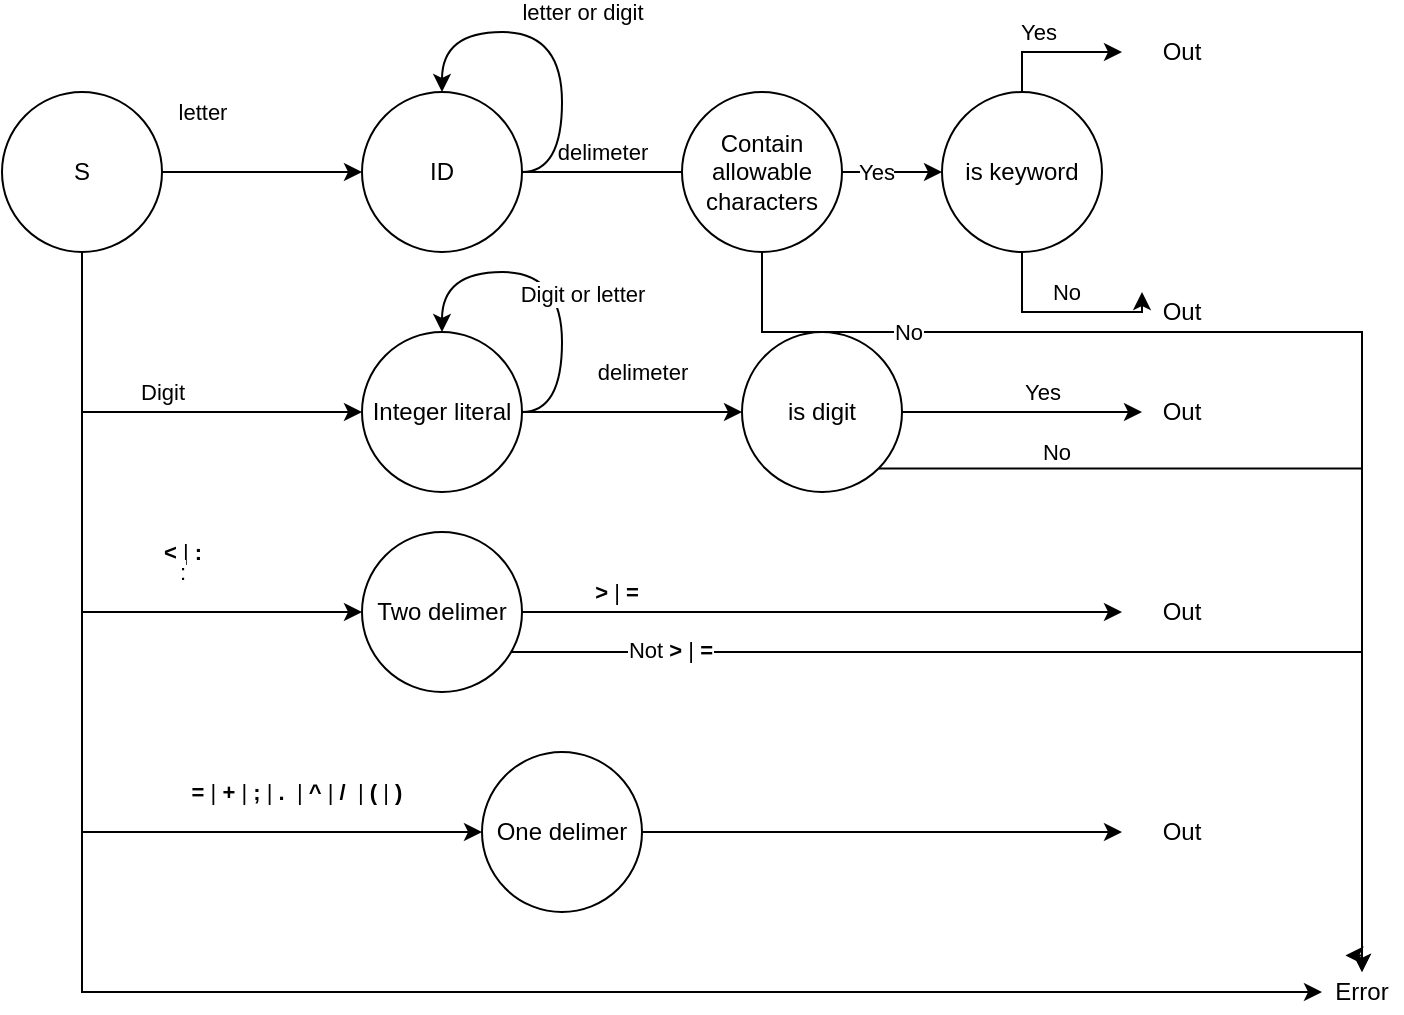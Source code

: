 <mxfile version="13.7.9" type="device"><diagram id="mrcRku_zgAHl31-mIcid" name="Page-1"><mxGraphModel dx="1024" dy="601" grid="1" gridSize="10" guides="1" tooltips="1" connect="1" arrows="1" fold="1" page="1" pageScale="1" pageWidth="850" pageHeight="1100" math="0" shadow="0"><root><mxCell id="0"/><mxCell id="1" parent="0"/><mxCell id="uBzLvNHWBa-9n6joDqml-4" style="edgeStyle=orthogonalEdgeStyle;rounded=0;orthogonalLoop=1;jettySize=auto;html=1;" parent="1" source="uBzLvNHWBa-9n6joDqml-1" target="uBzLvNHWBa-9n6joDqml-3" edge="1"><mxGeometry relative="1" as="geometry"/></mxCell><mxCell id="uBzLvNHWBa-9n6joDqml-5" value="letter" style="edgeLabel;html=1;align=center;verticalAlign=middle;resizable=0;points=[];" parent="uBzLvNHWBa-9n6joDqml-4" vertex="1" connectable="0"><mxGeometry x="-0.264" y="2" relative="1" as="geometry"><mxPoint x="-17" y="-28" as="offset"/></mxGeometry></mxCell><mxCell id="uBzLvNHWBa-9n6joDqml-19" style="edgeStyle=orthogonalEdgeStyle;rounded=0;orthogonalLoop=1;jettySize=auto;html=1;exitX=0.5;exitY=1;exitDx=0;exitDy=0;entryX=0;entryY=0.5;entryDx=0;entryDy=0;" parent="1" source="uBzLvNHWBa-9n6joDqml-1" target="uBzLvNHWBa-9n6joDqml-18" edge="1"><mxGeometry relative="1" as="geometry"/></mxCell><mxCell id="uBzLvNHWBa-9n6joDqml-20" value="Digit" style="edgeLabel;html=1;align=center;verticalAlign=middle;resizable=0;points=[];" parent="uBzLvNHWBa-9n6joDqml-19" vertex="1" connectable="0"><mxGeometry x="-0.273" y="38" relative="1" as="geometry"><mxPoint x="40" y="28" as="offset"/></mxGeometry></mxCell><mxCell id="uBzLvNHWBa-9n6joDqml-29" style="edgeStyle=orthogonalEdgeStyle;rounded=0;orthogonalLoop=1;jettySize=auto;html=1;exitX=0.5;exitY=1;exitDx=0;exitDy=0;entryX=0;entryY=0.5;entryDx=0;entryDy=0;" parent="1" source="uBzLvNHWBa-9n6joDqml-1" target="uBzLvNHWBa-9n6joDqml-28" edge="1"><mxGeometry relative="1" as="geometry"/></mxCell><mxCell id="uBzLvNHWBa-9n6joDqml-30" value="&lt;b&gt;&amp;lt;&lt;/b&gt; | &lt;b&gt;:&lt;/b&gt;" style="edgeLabel;html=1;align=center;verticalAlign=middle;resizable=0;points=[];" parent="uBzLvNHWBa-9n6joDqml-29" vertex="1" connectable="0"><mxGeometry x="0.091" y="36" relative="1" as="geometry"><mxPoint x="14" y="-25" as="offset"/></mxGeometry></mxCell><mxCell id="uBzLvNHWBa-9n6joDqml-31" value=":" style="edgeLabel;html=1;align=center;verticalAlign=middle;resizable=0;points=[];" parent="uBzLvNHWBa-9n6joDqml-29" vertex="1" connectable="0"><mxGeometry x="0.079" y="63" relative="1" as="geometry"><mxPoint x="-13" y="-13" as="offset"/></mxGeometry></mxCell><mxCell id="uBzLvNHWBa-9n6joDqml-39" style="edgeStyle=orthogonalEdgeStyle;rounded=0;orthogonalLoop=1;jettySize=auto;html=1;exitX=0.5;exitY=1;exitDx=0;exitDy=0;entryX=0;entryY=0.5;entryDx=0;entryDy=0;" parent="1" source="uBzLvNHWBa-9n6joDqml-1" target="uBzLvNHWBa-9n6joDqml-38" edge="1"><mxGeometry relative="1" as="geometry"/></mxCell><mxCell id="uBzLvNHWBa-9n6joDqml-40" value="&lt;p class=&quot;MsoNormal&quot;&gt;&lt;b&gt;&lt;span lang=&quot;LV&quot;&gt;=&lt;/span&gt;&lt;/b&gt;&lt;span lang=&quot;LV&quot;&gt; | &lt;b&gt;+&lt;/b&gt; | &lt;b&gt;;&lt;/b&gt; | &lt;b&gt;.&lt;/b&gt; &amp;nbsp;| &lt;b&gt;^&lt;/b&gt; | &lt;b&gt;/&lt;/b&gt; &amp;nbsp;| &lt;b&gt;(&lt;/b&gt; | &lt;b&gt;)&lt;/b&gt;&lt;/span&gt;&lt;/p&gt;" style="edgeLabel;html=1;align=center;verticalAlign=middle;resizable=0;points=[];" parent="uBzLvNHWBa-9n6joDqml-39" vertex="1" connectable="0"><mxGeometry x="0.333" y="45" relative="1" as="geometry"><mxPoint x="70" y="25" as="offset"/></mxGeometry></mxCell><mxCell id="uBzLvNHWBa-9n6joDqml-44" style="edgeStyle=orthogonalEdgeStyle;rounded=0;orthogonalLoop=1;jettySize=auto;html=1;exitX=0.5;exitY=1;exitDx=0;exitDy=0;entryX=0;entryY=0.5;entryDx=0;entryDy=0;" parent="1" source="uBzLvNHWBa-9n6joDqml-1" target="uBzLvNHWBa-9n6joDqml-43" edge="1"><mxGeometry relative="1" as="geometry"><mxPoint x="650" y="520" as="targetPoint"/><Array as="points"><mxPoint x="130" y="520"/></Array></mxGeometry></mxCell><mxCell id="uBzLvNHWBa-9n6joDqml-1" value="S" style="ellipse;whiteSpace=wrap;html=1;aspect=fixed;" parent="1" vertex="1"><mxGeometry x="90" y="70" width="80" height="80" as="geometry"/></mxCell><mxCell id="uBzLvNHWBa-9n6joDqml-9" style="edgeStyle=orthogonalEdgeStyle;curved=1;rounded=0;orthogonalLoop=1;jettySize=auto;html=1;exitX=1;exitY=0.5;exitDx=0;exitDy=0;entryX=0;entryY=0.5;entryDx=0;entryDy=0;" parent="1" source="uBzLvNHWBa-9n6joDqml-3" target="uBzLvNHWBa-9n6joDqml-8" edge="1"><mxGeometry relative="1" as="geometry"/></mxCell><mxCell id="uBzLvNHWBa-9n6joDqml-52" value="delimeter" style="edgeLabel;html=1;align=center;verticalAlign=middle;resizable=0;points=[];" parent="uBzLvNHWBa-9n6joDqml-9" vertex="1" connectable="0"><mxGeometry x="-0.284" y="-1" relative="1" as="geometry"><mxPoint x="-35" y="-11" as="offset"/></mxGeometry></mxCell><mxCell id="qnzaacslmowPGuYr84dm-14" value="Yes" style="edgeLabel;html=1;align=center;verticalAlign=middle;resizable=0;points=[];" vertex="1" connectable="0" parent="uBzLvNHWBa-9n6joDqml-9"><mxGeometry x="0.684" relative="1" as="geometry"><mxPoint as="offset"/></mxGeometry></mxCell><mxCell id="uBzLvNHWBa-9n6joDqml-3" value="ID" style="ellipse;whiteSpace=wrap;html=1;aspect=fixed;" parent="1" vertex="1"><mxGeometry x="270" y="70" width="80" height="80" as="geometry"/></mxCell><mxCell id="uBzLvNHWBa-9n6joDqml-6" style="edgeStyle=orthogonalEdgeStyle;rounded=0;orthogonalLoop=1;jettySize=auto;html=1;exitX=1;exitY=0.5;exitDx=0;exitDy=0;entryX=0.5;entryY=0;entryDx=0;entryDy=0;curved=1;" parent="1" source="uBzLvNHWBa-9n6joDqml-3" target="uBzLvNHWBa-9n6joDqml-3" edge="1"><mxGeometry relative="1" as="geometry"><Array as="points"><mxPoint x="370" y="110"/><mxPoint x="370" y="40"/><mxPoint x="310" y="40"/></Array></mxGeometry></mxCell><mxCell id="uBzLvNHWBa-9n6joDqml-7" value="letter or digit" style="edgeLabel;html=1;align=center;verticalAlign=middle;resizable=0;points=[];" parent="uBzLvNHWBa-9n6joDqml-6" vertex="1" connectable="0"><mxGeometry x="0.147" y="3" relative="1" as="geometry"><mxPoint x="23" y="-13" as="offset"/></mxGeometry></mxCell><mxCell id="uBzLvNHWBa-9n6joDqml-11" style="edgeStyle=orthogonalEdgeStyle;rounded=0;orthogonalLoop=1;jettySize=auto;html=1;exitX=0.5;exitY=0;exitDx=0;exitDy=0;" parent="1" source="uBzLvNHWBa-9n6joDqml-8" edge="1"><mxGeometry relative="1" as="geometry"><mxPoint x="650" y="50" as="targetPoint"/><Array as="points"><mxPoint x="600" y="50"/></Array></mxGeometry></mxCell><mxCell id="uBzLvNHWBa-9n6joDqml-14" value="Yes" style="edgeLabel;html=1;align=center;verticalAlign=middle;resizable=0;points=[];" parent="uBzLvNHWBa-9n6joDqml-11" vertex="1" connectable="0"><mxGeometry x="-0.213" y="-4" relative="1" as="geometry"><mxPoint y="-14" as="offset"/></mxGeometry></mxCell><mxCell id="uBzLvNHWBa-9n6joDqml-12" style="edgeStyle=orthogonalEdgeStyle;rounded=0;orthogonalLoop=1;jettySize=auto;html=1;exitX=0.5;exitY=1;exitDx=0;exitDy=0;entryX=0;entryY=0;entryDx=0;entryDy=0;" parent="1" source="uBzLvNHWBa-9n6joDqml-8" edge="1" target="uBzLvNHWBa-9n6joDqml-17"><mxGeometry relative="1" as="geometry"><mxPoint x="650" y="190" as="targetPoint"/><Array as="points"><mxPoint x="600" y="180"/></Array></mxGeometry></mxCell><mxCell id="uBzLvNHWBa-9n6joDqml-15" value="No" style="edgeLabel;html=1;align=center;verticalAlign=middle;resizable=0;points=[];" parent="uBzLvNHWBa-9n6joDqml-12" vertex="1" connectable="0"><mxGeometry x="0.028" relative="1" as="geometry"><mxPoint y="-10" as="offset"/></mxGeometry></mxCell><mxCell id="uBzLvNHWBa-9n6joDqml-8" value="is keyword" style="ellipse;whiteSpace=wrap;html=1;aspect=fixed;" parent="1" vertex="1"><mxGeometry x="560" y="70" width="80" height="80" as="geometry"/></mxCell><mxCell id="uBzLvNHWBa-9n6joDqml-13" value="Out" style="text;html=1;strokeColor=none;fillColor=none;align=center;verticalAlign=middle;whiteSpace=wrap;rounded=0;" parent="1" vertex="1"><mxGeometry x="660" y="40" width="40" height="20" as="geometry"/></mxCell><mxCell id="uBzLvNHWBa-9n6joDqml-17" value="Out" style="text;html=1;strokeColor=none;fillColor=none;align=center;verticalAlign=middle;whiteSpace=wrap;rounded=0;" parent="1" vertex="1"><mxGeometry x="660" y="170" width="40" height="20" as="geometry"/></mxCell><mxCell id="uBzLvNHWBa-9n6joDqml-25" style="edgeStyle=orthogonalEdgeStyle;curved=1;rounded=0;orthogonalLoop=1;jettySize=auto;html=1;exitX=1;exitY=0.5;exitDx=0;exitDy=0;entryX=0;entryY=0.5;entryDx=0;entryDy=0;" parent="1" source="uBzLvNHWBa-9n6joDqml-18" edge="1" target="qnzaacslmowPGuYr84dm-5"><mxGeometry relative="1" as="geometry"><mxPoint x="430" y="230" as="targetPoint"/><Array as="points"/></mxGeometry></mxCell><mxCell id="qnzaacslmowPGuYr84dm-10" value="delimeter" style="edgeLabel;html=1;align=center;verticalAlign=middle;resizable=0;points=[];" vertex="1" connectable="0" parent="uBzLvNHWBa-9n6joDqml-25"><mxGeometry x="-0.185" relative="1" as="geometry"><mxPoint x="15" y="-20" as="offset"/></mxGeometry></mxCell><mxCell id="uBzLvNHWBa-9n6joDqml-18" value="Integer literal" style="ellipse;whiteSpace=wrap;html=1;aspect=fixed;" parent="1" vertex="1"><mxGeometry x="270" y="190" width="80" height="80" as="geometry"/></mxCell><mxCell id="uBzLvNHWBa-9n6joDqml-26" value="Out" style="text;html=1;strokeColor=none;fillColor=none;align=center;verticalAlign=middle;whiteSpace=wrap;rounded=0;" parent="1" vertex="1"><mxGeometry x="660" y="220" width="40" height="20" as="geometry"/></mxCell><mxCell id="uBzLvNHWBa-9n6joDqml-34" style="edgeStyle=orthogonalEdgeStyle;curved=1;rounded=0;orthogonalLoop=1;jettySize=auto;html=1;exitX=1;exitY=0.5;exitDx=0;exitDy=0;" parent="1" source="uBzLvNHWBa-9n6joDqml-28" edge="1"><mxGeometry relative="1" as="geometry"><mxPoint x="650" y="330" as="targetPoint"/></mxGeometry></mxCell><mxCell id="uBzLvNHWBa-9n6joDqml-36" value="&lt;b&gt;&amp;gt;&lt;/b&gt; | &lt;b&gt;=&lt;/b&gt;" style="edgeLabel;html=1;align=center;verticalAlign=middle;resizable=0;points=[];" parent="uBzLvNHWBa-9n6joDqml-34" vertex="1" connectable="0"><mxGeometry x="-0.688" y="2" relative="1" as="geometry"><mxPoint y="-8" as="offset"/></mxGeometry></mxCell><mxCell id="uBzLvNHWBa-9n6joDqml-48" style="edgeStyle=orthogonalEdgeStyle;rounded=0;orthogonalLoop=1;jettySize=auto;html=1;exitX=1;exitY=1;exitDx=0;exitDy=0;entryX=0.5;entryY=0;entryDx=0;entryDy=0;" parent="1" edge="1"><mxGeometry relative="1" as="geometry"><mxPoint x="330.004" y="350.004" as="sourcePoint"/><mxPoint x="761.72" y="501.72" as="targetPoint"/><Array as="points"><mxPoint x="770" y="350"/><mxPoint x="770" y="502"/></Array></mxGeometry></mxCell><mxCell id="uBzLvNHWBa-9n6joDqml-51" value="Not&amp;nbsp;&lt;b&gt;&amp;gt;&lt;/b&gt;&amp;nbsp;|&amp;nbsp;&lt;b&gt;=&lt;/b&gt;" style="edgeLabel;html=1;align=center;verticalAlign=middle;resizable=0;points=[];" parent="uBzLvNHWBa-9n6joDqml-48" vertex="1" connectable="0"><mxGeometry x="-0.689" y="1" relative="1" as="geometry"><mxPoint as="offset"/></mxGeometry></mxCell><mxCell id="uBzLvNHWBa-9n6joDqml-28" value="Two delimer" style="ellipse;whiteSpace=wrap;html=1;aspect=fixed;" parent="1" vertex="1"><mxGeometry x="270" y="290" width="80" height="80" as="geometry"/></mxCell><mxCell id="uBzLvNHWBa-9n6joDqml-37" value="Out" style="text;html=1;strokeColor=none;fillColor=none;align=center;verticalAlign=middle;whiteSpace=wrap;rounded=0;" parent="1" vertex="1"><mxGeometry x="660" y="320" width="40" height="20" as="geometry"/></mxCell><mxCell id="uBzLvNHWBa-9n6joDqml-41" style="edgeStyle=orthogonalEdgeStyle;rounded=0;orthogonalLoop=1;jettySize=auto;html=1;exitX=1;exitY=0.5;exitDx=0;exitDy=0;" parent="1" source="uBzLvNHWBa-9n6joDqml-38" edge="1"><mxGeometry relative="1" as="geometry"><mxPoint x="650" y="440" as="targetPoint"/></mxGeometry></mxCell><mxCell id="uBzLvNHWBa-9n6joDqml-38" value="One delimer" style="ellipse;whiteSpace=wrap;html=1;aspect=fixed;" parent="1" vertex="1"><mxGeometry x="330" y="400" width="80" height="80" as="geometry"/></mxCell><mxCell id="uBzLvNHWBa-9n6joDqml-42" value="Out" style="text;html=1;strokeColor=none;fillColor=none;align=center;verticalAlign=middle;whiteSpace=wrap;rounded=0;" parent="1" vertex="1"><mxGeometry x="660" y="430" width="40" height="20" as="geometry"/></mxCell><mxCell id="uBzLvNHWBa-9n6joDqml-43" value="Error" style="text;html=1;strokeColor=none;fillColor=none;align=center;verticalAlign=middle;whiteSpace=wrap;rounded=0;" parent="1" vertex="1"><mxGeometry x="750" y="510" width="40" height="20" as="geometry"/></mxCell><mxCell id="qnzaacslmowPGuYr84dm-1" style="edgeStyle=orthogonalEdgeStyle;rounded=0;orthogonalLoop=1;jettySize=auto;html=1;exitX=1;exitY=0.5;exitDx=0;exitDy=0;entryX=0.5;entryY=0;entryDx=0;entryDy=0;curved=1;" edge="1" parent="1" source="uBzLvNHWBa-9n6joDqml-18" target="uBzLvNHWBa-9n6joDqml-18"><mxGeometry relative="1" as="geometry"><Array as="points"><mxPoint x="370" y="230"/><mxPoint x="370" y="160"/><mxPoint x="310" y="160"/></Array></mxGeometry></mxCell><mxCell id="qnzaacslmowPGuYr84dm-2" value="Digit or letter" style="edgeLabel;html=1;align=center;verticalAlign=middle;resizable=0;points=[];" vertex="1" connectable="0" parent="qnzaacslmowPGuYr84dm-1"><mxGeometry x="-0.204" y="1" relative="1" as="geometry"><mxPoint x="11" y="-8" as="offset"/></mxGeometry></mxCell><mxCell id="qnzaacslmowPGuYr84dm-6" style="edgeStyle=orthogonalEdgeStyle;rounded=0;orthogonalLoop=1;jettySize=auto;html=1;exitX=1;exitY=0.5;exitDx=0;exitDy=0;" edge="1" parent="1" source="qnzaacslmowPGuYr84dm-5" target="uBzLvNHWBa-9n6joDqml-26"><mxGeometry relative="1" as="geometry"/></mxCell><mxCell id="qnzaacslmowPGuYr84dm-7" value="Yes" style="edgeLabel;html=1;align=center;verticalAlign=middle;resizable=0;points=[];" vertex="1" connectable="0" parent="qnzaacslmowPGuYr84dm-6"><mxGeometry x="0.247" y="-1" relative="1" as="geometry"><mxPoint x="-5" y="-11" as="offset"/></mxGeometry></mxCell><mxCell id="qnzaacslmowPGuYr84dm-8" style="edgeStyle=orthogonalEdgeStyle;rounded=0;orthogonalLoop=1;jettySize=auto;html=1;exitX=1;exitY=1;exitDx=0;exitDy=0;entryX=0.5;entryY=0;entryDx=0;entryDy=0;" edge="1" parent="1" source="qnzaacslmowPGuYr84dm-5" target="uBzLvNHWBa-9n6joDqml-43"><mxGeometry relative="1" as="geometry"/></mxCell><mxCell id="qnzaacslmowPGuYr84dm-9" value="No" style="edgeLabel;html=1;align=center;verticalAlign=middle;resizable=0;points=[];" vertex="1" connectable="0" parent="qnzaacslmowPGuYr84dm-8"><mxGeometry x="-0.641" y="-4" relative="1" as="geometry"><mxPoint y="-12.29" as="offset"/></mxGeometry></mxCell><mxCell id="qnzaacslmowPGuYr84dm-5" value="is digit" style="ellipse;whiteSpace=wrap;html=1;aspect=fixed;" vertex="1" parent="1"><mxGeometry x="460" y="190" width="80" height="80" as="geometry"/></mxCell><mxCell id="qnzaacslmowPGuYr84dm-12" style="edgeStyle=orthogonalEdgeStyle;rounded=0;orthogonalLoop=1;jettySize=auto;html=1;exitX=0.5;exitY=1;exitDx=0;exitDy=0;entryX=0.5;entryY=0;entryDx=0;entryDy=0;" edge="1" parent="1" source="qnzaacslmowPGuYr84dm-11" target="uBzLvNHWBa-9n6joDqml-43"><mxGeometry relative="1" as="geometry"><Array as="points"><mxPoint x="470" y="190"/><mxPoint x="770" y="190"/></Array></mxGeometry></mxCell><mxCell id="qnzaacslmowPGuYr84dm-13" value="No" style="edgeLabel;html=1;align=center;verticalAlign=middle;resizable=0;points=[];" vertex="1" connectable="0" parent="qnzaacslmowPGuYr84dm-12"><mxGeometry x="-0.658" relative="1" as="geometry"><mxPoint as="offset"/></mxGeometry></mxCell><mxCell id="qnzaacslmowPGuYr84dm-11" value="Contain allowable characters" style="ellipse;whiteSpace=wrap;html=1;aspect=fixed;" vertex="1" parent="1"><mxGeometry x="430" y="70" width="80" height="80" as="geometry"/></mxCell></root></mxGraphModel></diagram></mxfile>